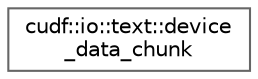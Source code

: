digraph "类继承关系图"
{
 // LATEX_PDF_SIZE
  bgcolor="transparent";
  edge [fontname=Helvetica,fontsize=10,labelfontname=Helvetica,labelfontsize=10];
  node [fontname=Helvetica,fontsize=10,shape=box,height=0.2,width=0.4];
  rankdir="LR";
  Node0 [id="Node000000",label="cudf::io::text::device\l_data_chunk",height=0.2,width=0.4,color="grey40", fillcolor="white", style="filled",URL="$classcudf_1_1io_1_1text_1_1device__data__chunk.html",tooltip="A contract guaranteeing stream-ordered memory access to the underlying device data."];
}
